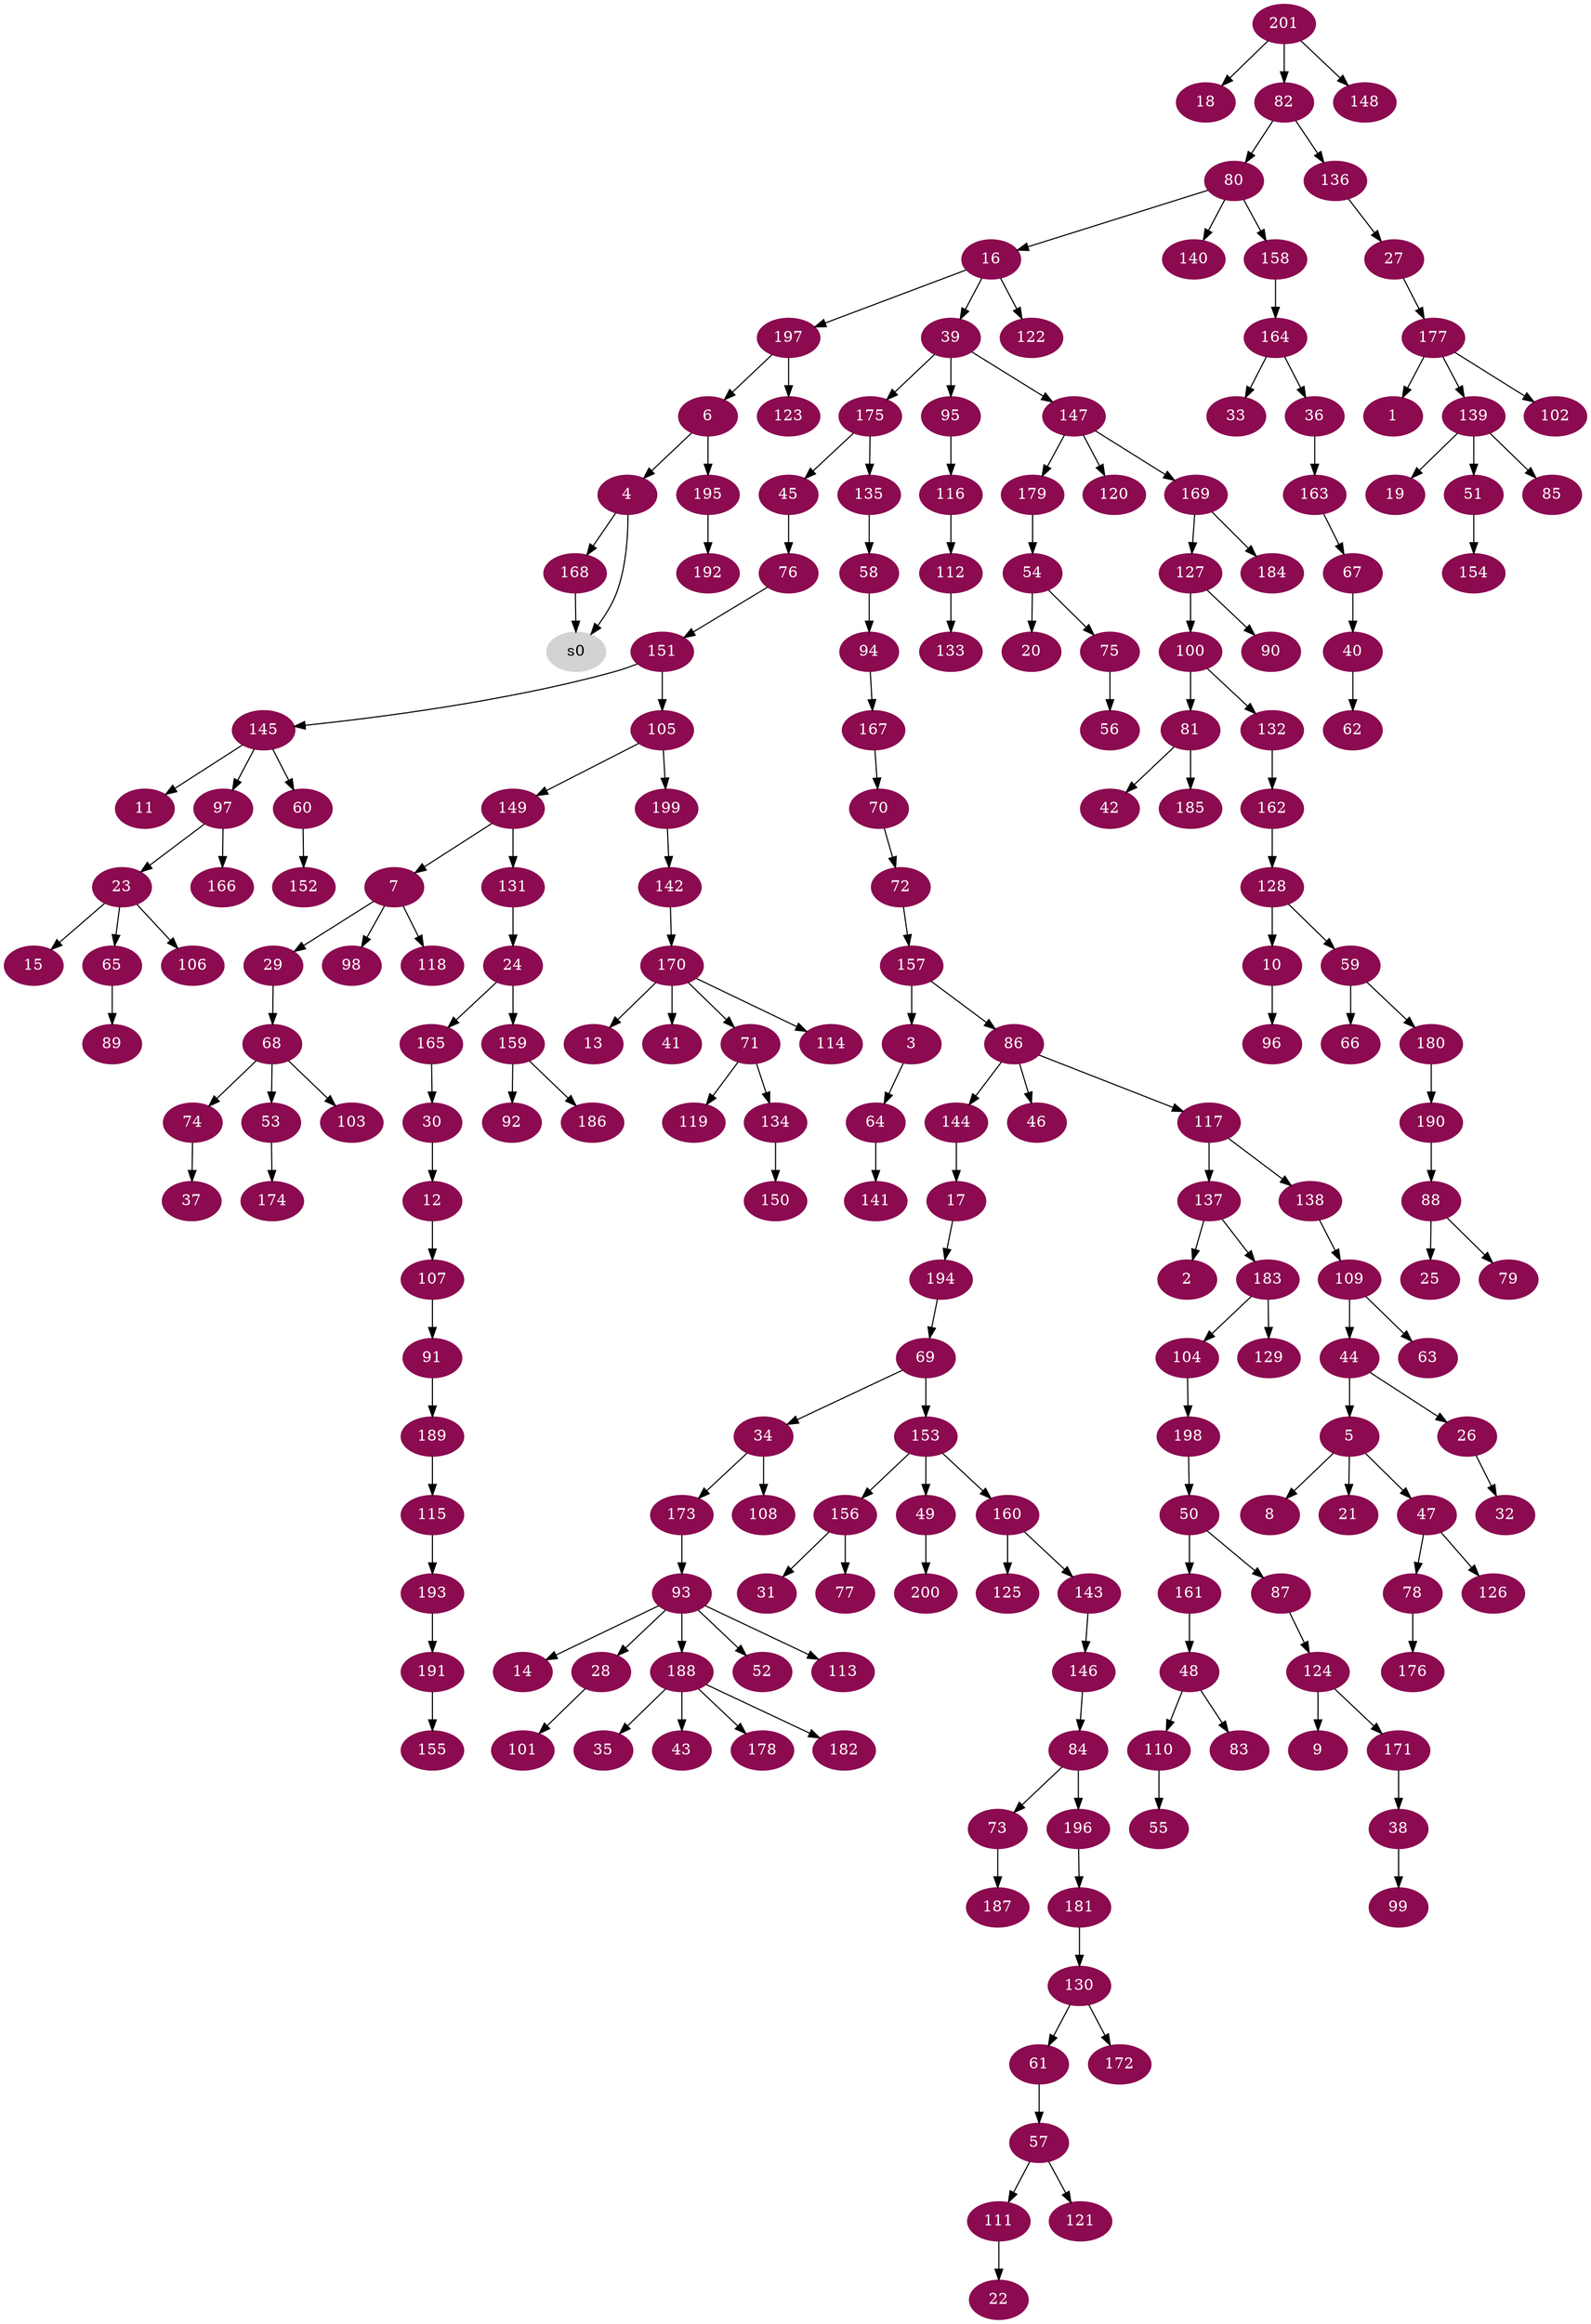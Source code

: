 digraph G {
node [color=deeppink4, style=filled, fontcolor=white];
177 -> 1;
137 -> 2;
157 -> 3;
6 -> 4;
44 -> 5;
197 -> 6;
149 -> 7;
5 -> 8;
124 -> 9;
128 -> 10;
145 -> 11;
30 -> 12;
170 -> 13;
93 -> 14;
23 -> 15;
80 -> 16;
144 -> 17;
201 -> 18;
139 -> 19;
54 -> 20;
5 -> 21;
111 -> 22;
97 -> 23;
131 -> 24;
88 -> 25;
44 -> 26;
136 -> 27;
93 -> 28;
7 -> 29;
165 -> 30;
156 -> 31;
26 -> 32;
164 -> 33;
69 -> 34;
188 -> 35;
164 -> 36;
74 -> 37;
171 -> 38;
16 -> 39;
67 -> 40;
170 -> 41;
81 -> 42;
188 -> 43;
109 -> 44;
175 -> 45;
86 -> 46;
5 -> 47;
161 -> 48;
153 -> 49;
198 -> 50;
139 -> 51;
93 -> 52;
68 -> 53;
179 -> 54;
110 -> 55;
75 -> 56;
61 -> 57;
135 -> 58;
128 -> 59;
145 -> 60;
130 -> 61;
40 -> 62;
109 -> 63;
3 -> 64;
23 -> 65;
59 -> 66;
163 -> 67;
29 -> 68;
194 -> 69;
167 -> 70;
170 -> 71;
70 -> 72;
84 -> 73;
68 -> 74;
54 -> 75;
45 -> 76;
156 -> 77;
47 -> 78;
88 -> 79;
82 -> 80;
100 -> 81;
201 -> 82;
48 -> 83;
146 -> 84;
139 -> 85;
157 -> 86;
50 -> 87;
190 -> 88;
65 -> 89;
127 -> 90;
107 -> 91;
159 -> 92;
173 -> 93;
58 -> 94;
39 -> 95;
10 -> 96;
145 -> 97;
7 -> 98;
38 -> 99;
127 -> 100;
28 -> 101;
177 -> 102;
68 -> 103;
183 -> 104;
151 -> 105;
23 -> 106;
12 -> 107;
34 -> 108;
138 -> 109;
48 -> 110;
57 -> 111;
116 -> 112;
93 -> 113;
170 -> 114;
189 -> 115;
95 -> 116;
86 -> 117;
7 -> 118;
71 -> 119;
147 -> 120;
57 -> 121;
16 -> 122;
197 -> 123;
87 -> 124;
160 -> 125;
47 -> 126;
169 -> 127;
162 -> 128;
183 -> 129;
181 -> 130;
149 -> 131;
100 -> 132;
112 -> 133;
71 -> 134;
175 -> 135;
82 -> 136;
117 -> 137;
117 -> 138;
177 -> 139;
80 -> 140;
64 -> 141;
199 -> 142;
160 -> 143;
86 -> 144;
151 -> 145;
143 -> 146;
39 -> 147;
201 -> 148;
105 -> 149;
134 -> 150;
76 -> 151;
60 -> 152;
69 -> 153;
51 -> 154;
191 -> 155;
153 -> 156;
72 -> 157;
80 -> 158;
24 -> 159;
153 -> 160;
50 -> 161;
132 -> 162;
36 -> 163;
158 -> 164;
24 -> 165;
97 -> 166;
94 -> 167;
4 -> 168;
147 -> 169;
142 -> 170;
124 -> 171;
130 -> 172;
34 -> 173;
53 -> 174;
39 -> 175;
78 -> 176;
27 -> 177;
188 -> 178;
147 -> 179;
59 -> 180;
196 -> 181;
188 -> 182;
137 -> 183;
169 -> 184;
81 -> 185;
159 -> 186;
73 -> 187;
93 -> 188;
91 -> 189;
180 -> 190;
193 -> 191;
195 -> 192;
115 -> 193;
17 -> 194;
6 -> 195;
84 -> 196;
16 -> 197;
104 -> 198;
105 -> 199;
49 -> 200;
node [color=lightgrey, style=filled, fontcolor=black];
4 -> s0;
168 -> s0;
}
